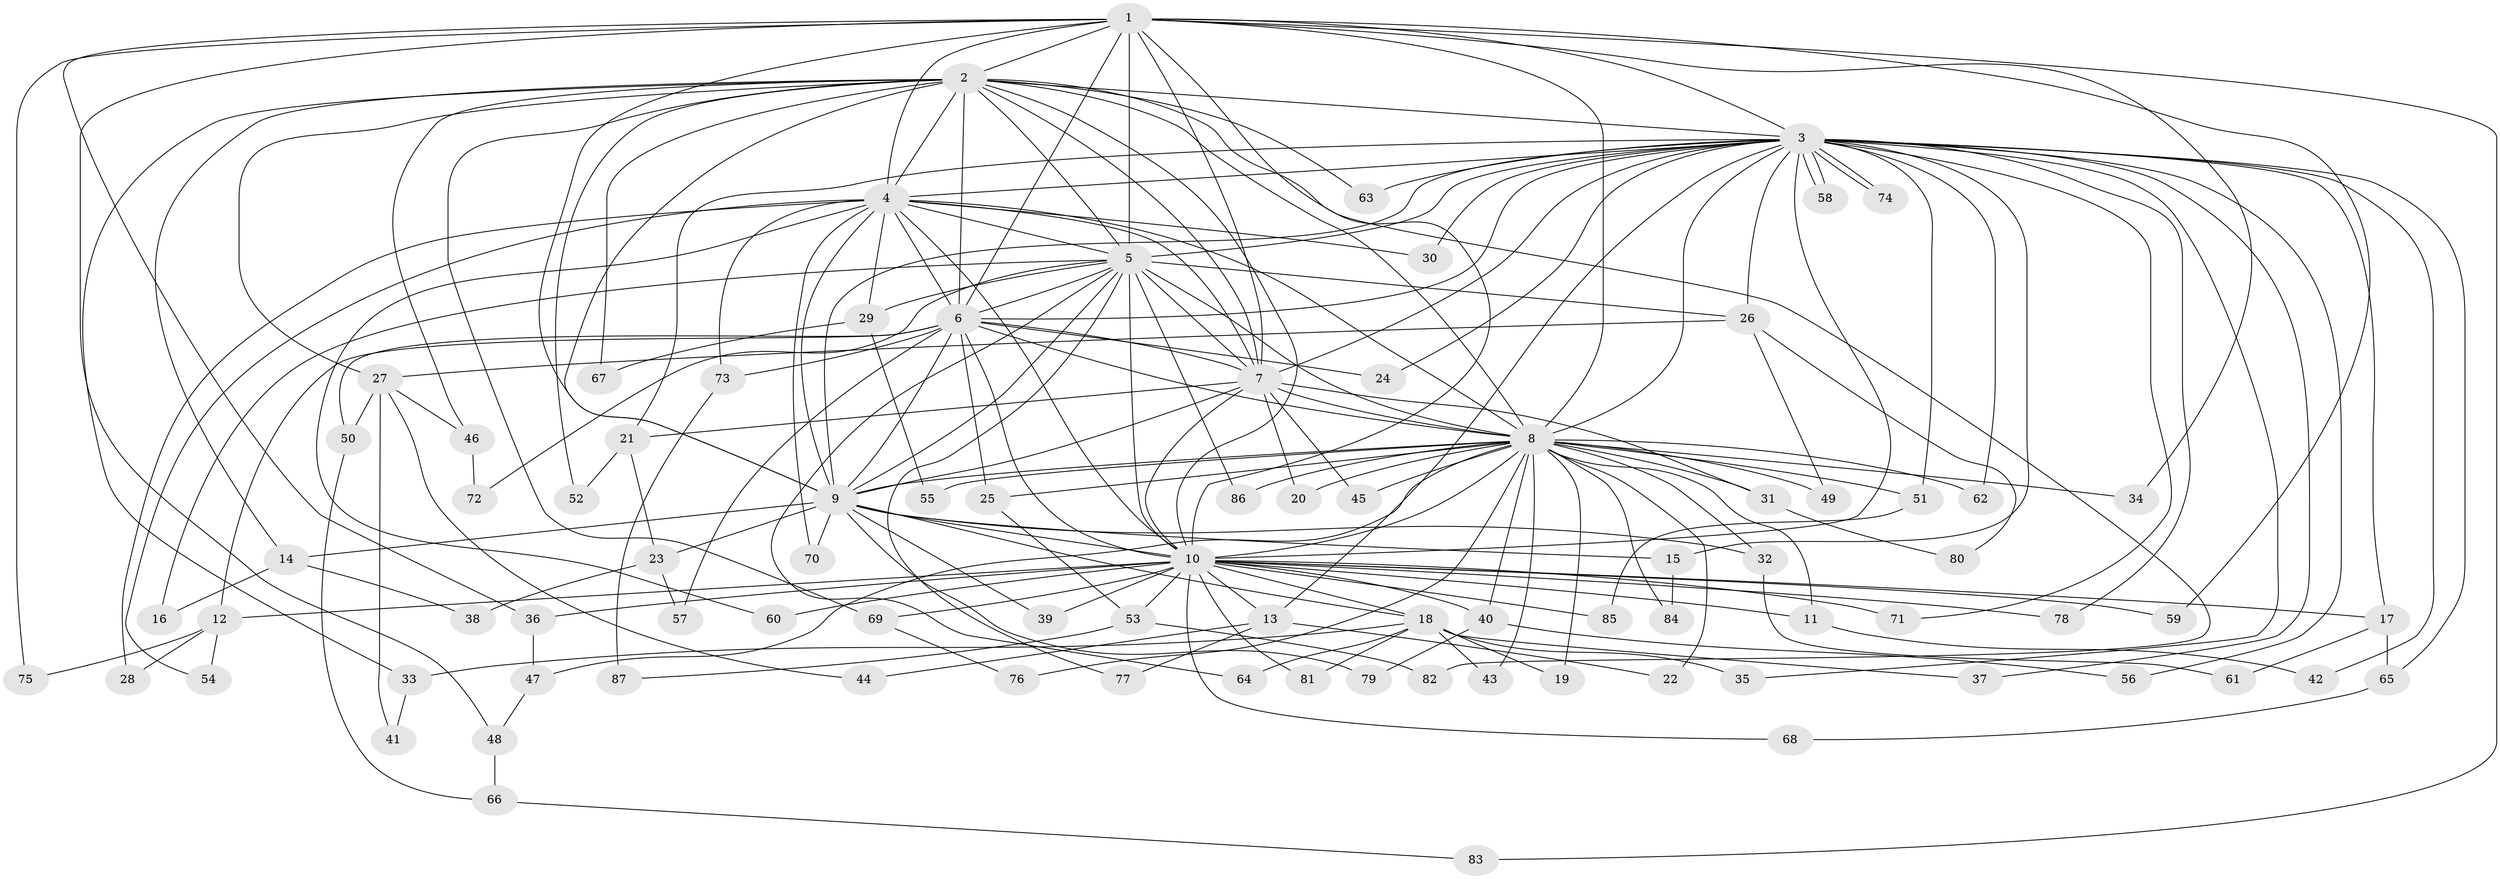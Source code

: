 // Generated by graph-tools (version 1.1) at 2025/01/03/09/25 03:01:29]
// undirected, 87 vertices, 199 edges
graph export_dot {
graph [start="1"]
  node [color=gray90,style=filled];
  1;
  2;
  3;
  4;
  5;
  6;
  7;
  8;
  9;
  10;
  11;
  12;
  13;
  14;
  15;
  16;
  17;
  18;
  19;
  20;
  21;
  22;
  23;
  24;
  25;
  26;
  27;
  28;
  29;
  30;
  31;
  32;
  33;
  34;
  35;
  36;
  37;
  38;
  39;
  40;
  41;
  42;
  43;
  44;
  45;
  46;
  47;
  48;
  49;
  50;
  51;
  52;
  53;
  54;
  55;
  56;
  57;
  58;
  59;
  60;
  61;
  62;
  63;
  64;
  65;
  66;
  67;
  68;
  69;
  70;
  71;
  72;
  73;
  74;
  75;
  76;
  77;
  78;
  79;
  80;
  81;
  82;
  83;
  84;
  85;
  86;
  87;
  1 -- 2;
  1 -- 3;
  1 -- 4;
  1 -- 5;
  1 -- 6;
  1 -- 7;
  1 -- 8;
  1 -- 9;
  1 -- 10;
  1 -- 34;
  1 -- 36;
  1 -- 48;
  1 -- 59;
  1 -- 75;
  1 -- 83;
  2 -- 3;
  2 -- 4;
  2 -- 5;
  2 -- 6;
  2 -- 7;
  2 -- 8;
  2 -- 9;
  2 -- 10;
  2 -- 14;
  2 -- 27;
  2 -- 33;
  2 -- 46;
  2 -- 52;
  2 -- 63;
  2 -- 67;
  2 -- 69;
  2 -- 82;
  3 -- 4;
  3 -- 5;
  3 -- 6;
  3 -- 7;
  3 -- 8;
  3 -- 9;
  3 -- 10;
  3 -- 13;
  3 -- 15;
  3 -- 17;
  3 -- 21;
  3 -- 24;
  3 -- 26;
  3 -- 30;
  3 -- 35;
  3 -- 37;
  3 -- 42;
  3 -- 51;
  3 -- 56;
  3 -- 58;
  3 -- 58;
  3 -- 62;
  3 -- 63;
  3 -- 65;
  3 -- 71;
  3 -- 74;
  3 -- 74;
  3 -- 78;
  4 -- 5;
  4 -- 6;
  4 -- 7;
  4 -- 8;
  4 -- 9;
  4 -- 10;
  4 -- 28;
  4 -- 29;
  4 -- 30;
  4 -- 54;
  4 -- 60;
  4 -- 70;
  4 -- 73;
  5 -- 6;
  5 -- 7;
  5 -- 8;
  5 -- 9;
  5 -- 10;
  5 -- 16;
  5 -- 26;
  5 -- 29;
  5 -- 64;
  5 -- 72;
  5 -- 77;
  5 -- 86;
  6 -- 7;
  6 -- 8;
  6 -- 9;
  6 -- 10;
  6 -- 12;
  6 -- 24;
  6 -- 25;
  6 -- 50;
  6 -- 57;
  6 -- 73;
  7 -- 8;
  7 -- 9;
  7 -- 10;
  7 -- 20;
  7 -- 21;
  7 -- 31;
  7 -- 45;
  8 -- 9;
  8 -- 10;
  8 -- 11;
  8 -- 19;
  8 -- 20;
  8 -- 22;
  8 -- 25;
  8 -- 31;
  8 -- 32;
  8 -- 34;
  8 -- 40;
  8 -- 43;
  8 -- 45;
  8 -- 47;
  8 -- 49;
  8 -- 51;
  8 -- 55;
  8 -- 62;
  8 -- 76;
  8 -- 84;
  8 -- 86;
  9 -- 10;
  9 -- 14;
  9 -- 15;
  9 -- 18;
  9 -- 23;
  9 -- 32;
  9 -- 39;
  9 -- 70;
  9 -- 79;
  10 -- 11;
  10 -- 12;
  10 -- 13;
  10 -- 17;
  10 -- 18;
  10 -- 36;
  10 -- 39;
  10 -- 40;
  10 -- 53;
  10 -- 59;
  10 -- 60;
  10 -- 68;
  10 -- 69;
  10 -- 71;
  10 -- 78;
  10 -- 81;
  10 -- 85;
  11 -- 42;
  12 -- 28;
  12 -- 54;
  12 -- 75;
  13 -- 22;
  13 -- 44;
  13 -- 77;
  14 -- 16;
  14 -- 38;
  15 -- 84;
  17 -- 61;
  17 -- 65;
  18 -- 19;
  18 -- 33;
  18 -- 35;
  18 -- 37;
  18 -- 43;
  18 -- 64;
  18 -- 81;
  21 -- 23;
  21 -- 52;
  23 -- 38;
  23 -- 57;
  25 -- 53;
  26 -- 27;
  26 -- 49;
  26 -- 80;
  27 -- 41;
  27 -- 44;
  27 -- 46;
  27 -- 50;
  29 -- 55;
  29 -- 67;
  31 -- 80;
  32 -- 61;
  33 -- 41;
  36 -- 47;
  40 -- 56;
  40 -- 79;
  46 -- 72;
  47 -- 48;
  48 -- 66;
  50 -- 66;
  51 -- 85;
  53 -- 82;
  53 -- 87;
  65 -- 68;
  66 -- 83;
  69 -- 76;
  73 -- 87;
}
